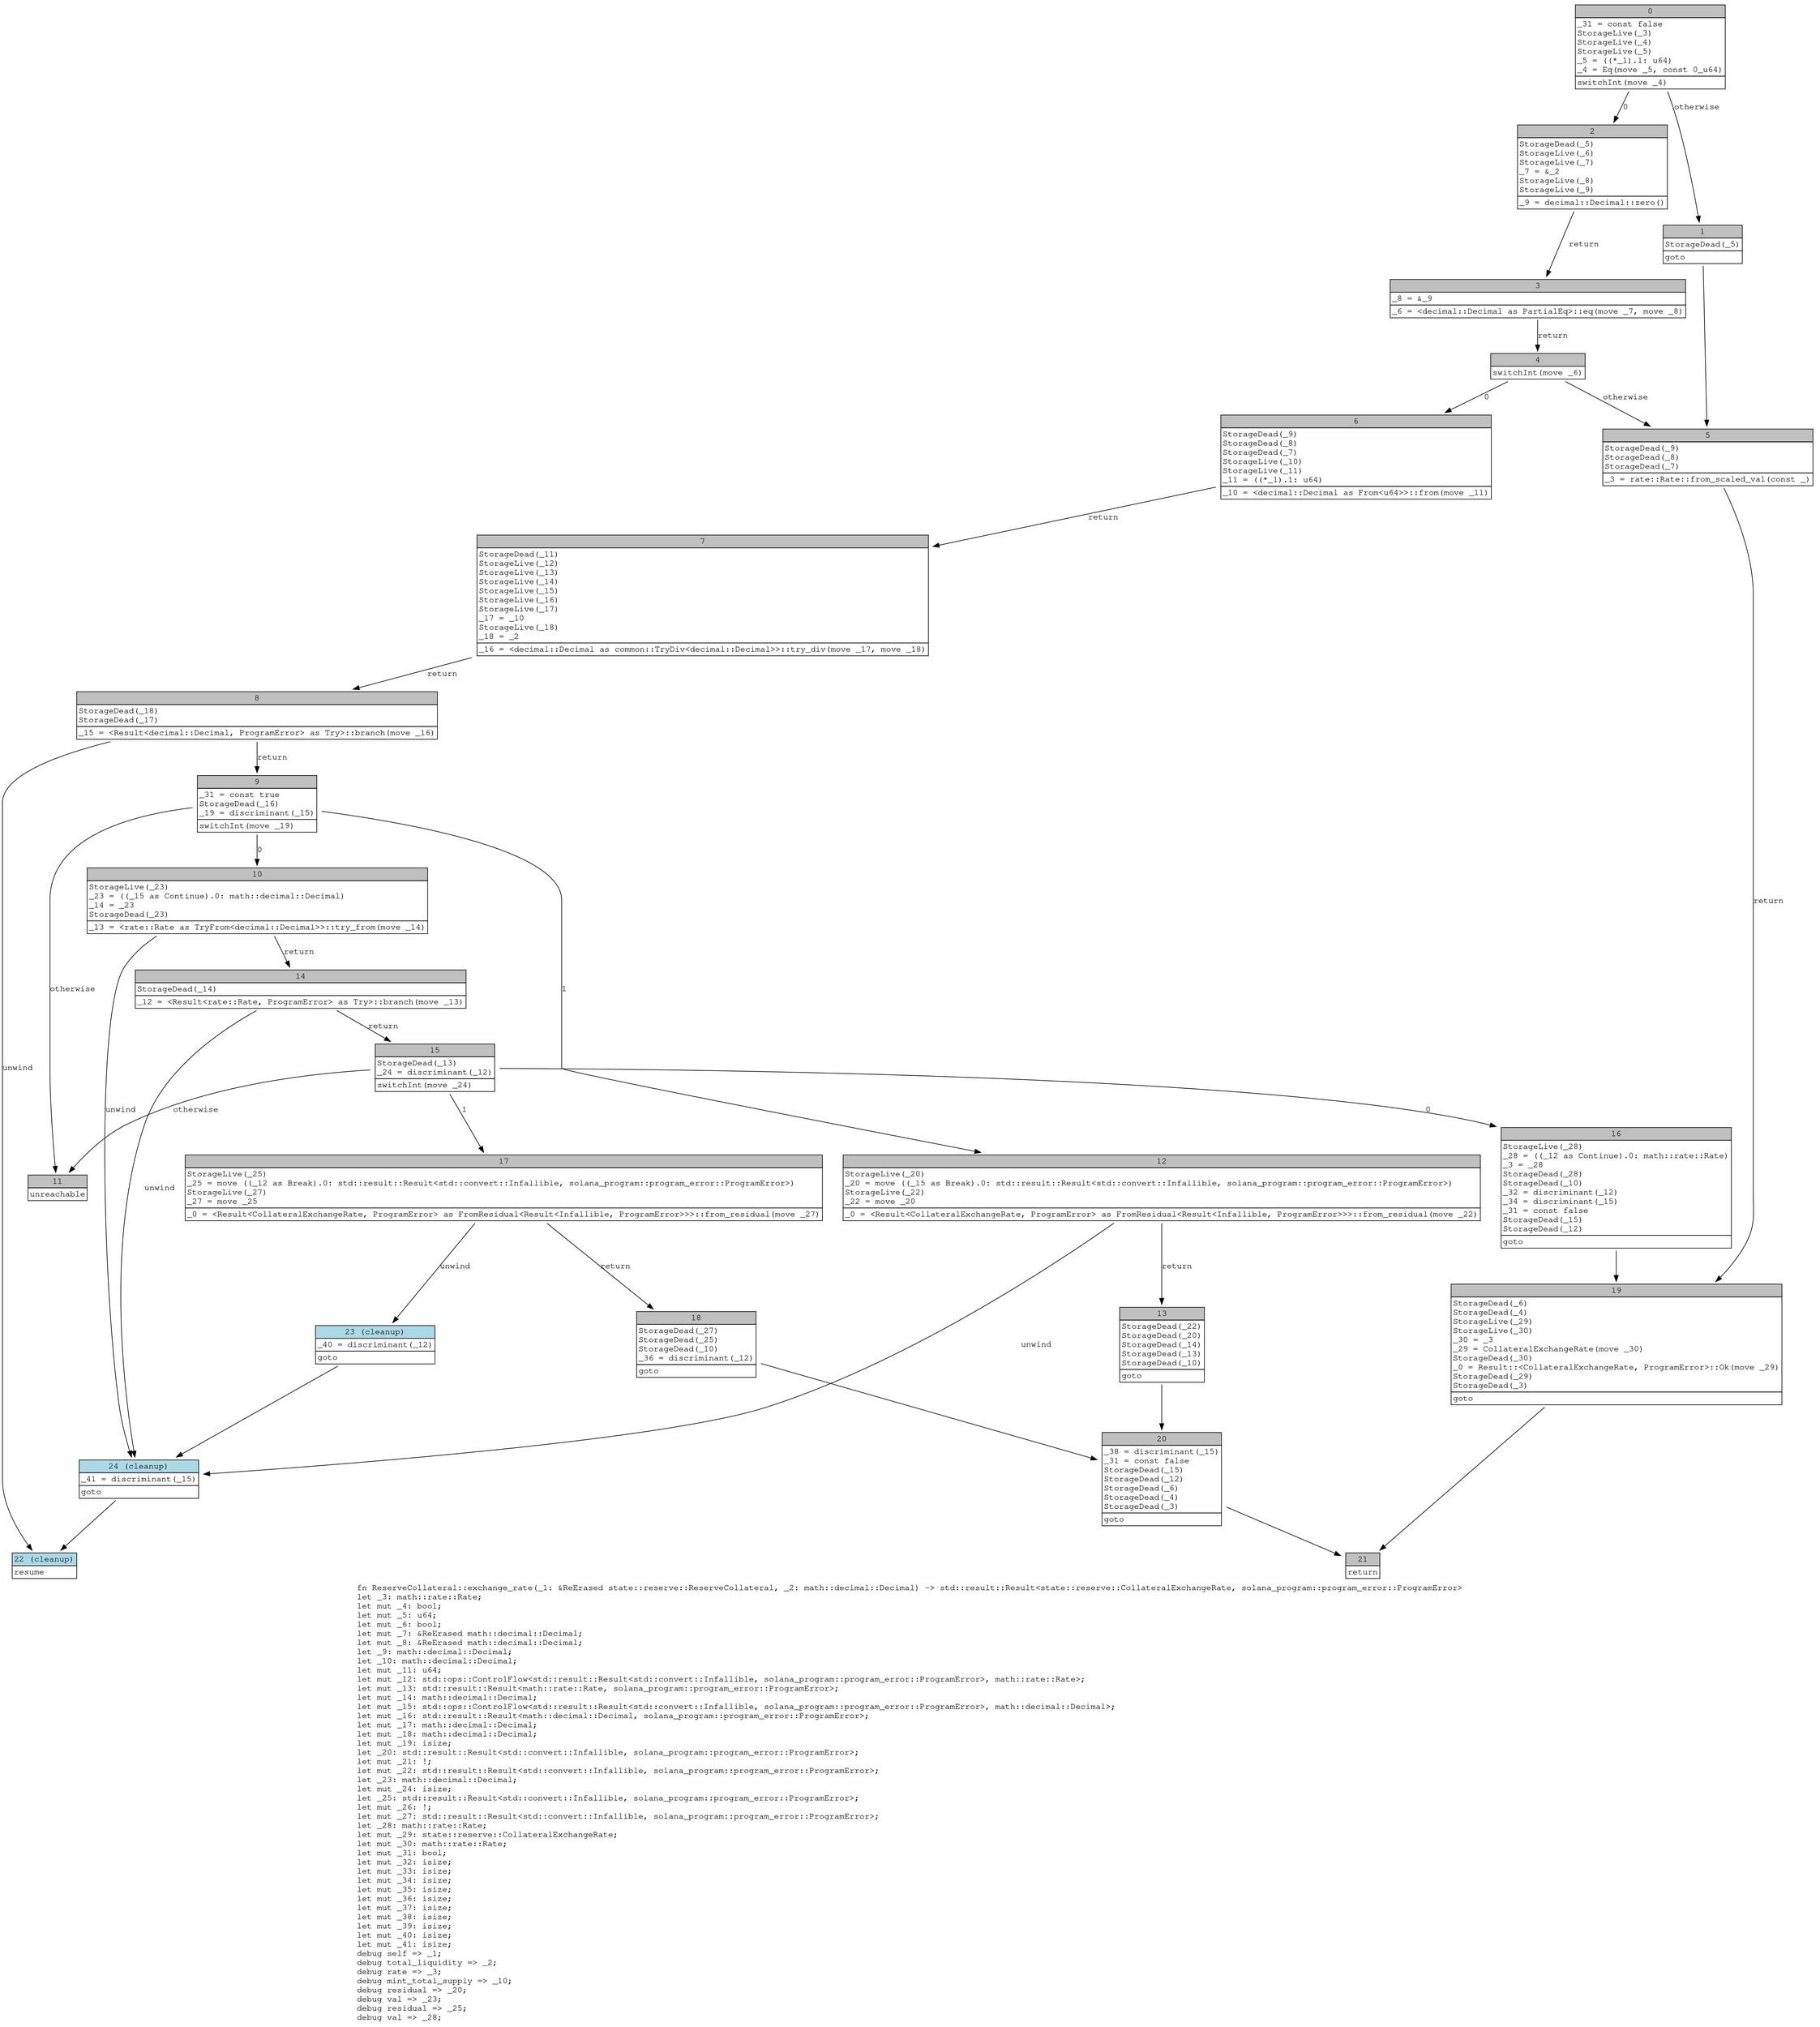 digraph Mir_0_506 {
    graph [fontname="Courier, monospace"];
    node [fontname="Courier, monospace"];
    edge [fontname="Courier, monospace"];
    label=<fn ReserveCollateral::exchange_rate(_1: &amp;ReErased state::reserve::ReserveCollateral, _2: math::decimal::Decimal) -&gt; std::result::Result&lt;state::reserve::CollateralExchangeRate, solana_program::program_error::ProgramError&gt;<br align="left"/>let _3: math::rate::Rate;<br align="left"/>let mut _4: bool;<br align="left"/>let mut _5: u64;<br align="left"/>let mut _6: bool;<br align="left"/>let mut _7: &amp;ReErased math::decimal::Decimal;<br align="left"/>let mut _8: &amp;ReErased math::decimal::Decimal;<br align="left"/>let _9: math::decimal::Decimal;<br align="left"/>let _10: math::decimal::Decimal;<br align="left"/>let mut _11: u64;<br align="left"/>let mut _12: std::ops::ControlFlow&lt;std::result::Result&lt;std::convert::Infallible, solana_program::program_error::ProgramError&gt;, math::rate::Rate&gt;;<br align="left"/>let mut _13: std::result::Result&lt;math::rate::Rate, solana_program::program_error::ProgramError&gt;;<br align="left"/>let mut _14: math::decimal::Decimal;<br align="left"/>let mut _15: std::ops::ControlFlow&lt;std::result::Result&lt;std::convert::Infallible, solana_program::program_error::ProgramError&gt;, math::decimal::Decimal&gt;;<br align="left"/>let mut _16: std::result::Result&lt;math::decimal::Decimal, solana_program::program_error::ProgramError&gt;;<br align="left"/>let mut _17: math::decimal::Decimal;<br align="left"/>let mut _18: math::decimal::Decimal;<br align="left"/>let mut _19: isize;<br align="left"/>let _20: std::result::Result&lt;std::convert::Infallible, solana_program::program_error::ProgramError&gt;;<br align="left"/>let mut _21: !;<br align="left"/>let mut _22: std::result::Result&lt;std::convert::Infallible, solana_program::program_error::ProgramError&gt;;<br align="left"/>let _23: math::decimal::Decimal;<br align="left"/>let mut _24: isize;<br align="left"/>let _25: std::result::Result&lt;std::convert::Infallible, solana_program::program_error::ProgramError&gt;;<br align="left"/>let mut _26: !;<br align="left"/>let mut _27: std::result::Result&lt;std::convert::Infallible, solana_program::program_error::ProgramError&gt;;<br align="left"/>let _28: math::rate::Rate;<br align="left"/>let mut _29: state::reserve::CollateralExchangeRate;<br align="left"/>let mut _30: math::rate::Rate;<br align="left"/>let mut _31: bool;<br align="left"/>let mut _32: isize;<br align="left"/>let mut _33: isize;<br align="left"/>let mut _34: isize;<br align="left"/>let mut _35: isize;<br align="left"/>let mut _36: isize;<br align="left"/>let mut _37: isize;<br align="left"/>let mut _38: isize;<br align="left"/>let mut _39: isize;<br align="left"/>let mut _40: isize;<br align="left"/>let mut _41: isize;<br align="left"/>debug self =&gt; _1;<br align="left"/>debug total_liquidity =&gt; _2;<br align="left"/>debug rate =&gt; _3;<br align="left"/>debug mint_total_supply =&gt; _10;<br align="left"/>debug residual =&gt; _20;<br align="left"/>debug val =&gt; _23;<br align="left"/>debug residual =&gt; _25;<br align="left"/>debug val =&gt; _28;<br align="left"/>>;
    bb0__0_506 [shape="none", label=<<table border="0" cellborder="1" cellspacing="0"><tr><td bgcolor="gray" align="center" colspan="1">0</td></tr><tr><td align="left" balign="left">_31 = const false<br/>StorageLive(_3)<br/>StorageLive(_4)<br/>StorageLive(_5)<br/>_5 = ((*_1).1: u64)<br/>_4 = Eq(move _5, const 0_u64)<br/></td></tr><tr><td align="left">switchInt(move _4)</td></tr></table>>];
    bb1__0_506 [shape="none", label=<<table border="0" cellborder="1" cellspacing="0"><tr><td bgcolor="gray" align="center" colspan="1">1</td></tr><tr><td align="left" balign="left">StorageDead(_5)<br/></td></tr><tr><td align="left">goto</td></tr></table>>];
    bb2__0_506 [shape="none", label=<<table border="0" cellborder="1" cellspacing="0"><tr><td bgcolor="gray" align="center" colspan="1">2</td></tr><tr><td align="left" balign="left">StorageDead(_5)<br/>StorageLive(_6)<br/>StorageLive(_7)<br/>_7 = &amp;_2<br/>StorageLive(_8)<br/>StorageLive(_9)<br/></td></tr><tr><td align="left">_9 = decimal::Decimal::zero()</td></tr></table>>];
    bb3__0_506 [shape="none", label=<<table border="0" cellborder="1" cellspacing="0"><tr><td bgcolor="gray" align="center" colspan="1">3</td></tr><tr><td align="left" balign="left">_8 = &amp;_9<br/></td></tr><tr><td align="left">_6 = &lt;decimal::Decimal as PartialEq&gt;::eq(move _7, move _8)</td></tr></table>>];
    bb4__0_506 [shape="none", label=<<table border="0" cellborder="1" cellspacing="0"><tr><td bgcolor="gray" align="center" colspan="1">4</td></tr><tr><td align="left">switchInt(move _6)</td></tr></table>>];
    bb5__0_506 [shape="none", label=<<table border="0" cellborder="1" cellspacing="0"><tr><td bgcolor="gray" align="center" colspan="1">5</td></tr><tr><td align="left" balign="left">StorageDead(_9)<br/>StorageDead(_8)<br/>StorageDead(_7)<br/></td></tr><tr><td align="left">_3 = rate::Rate::from_scaled_val(const _)</td></tr></table>>];
    bb6__0_506 [shape="none", label=<<table border="0" cellborder="1" cellspacing="0"><tr><td bgcolor="gray" align="center" colspan="1">6</td></tr><tr><td align="left" balign="left">StorageDead(_9)<br/>StorageDead(_8)<br/>StorageDead(_7)<br/>StorageLive(_10)<br/>StorageLive(_11)<br/>_11 = ((*_1).1: u64)<br/></td></tr><tr><td align="left">_10 = &lt;decimal::Decimal as From&lt;u64&gt;&gt;::from(move _11)</td></tr></table>>];
    bb7__0_506 [shape="none", label=<<table border="0" cellborder="1" cellspacing="0"><tr><td bgcolor="gray" align="center" colspan="1">7</td></tr><tr><td align="left" balign="left">StorageDead(_11)<br/>StorageLive(_12)<br/>StorageLive(_13)<br/>StorageLive(_14)<br/>StorageLive(_15)<br/>StorageLive(_16)<br/>StorageLive(_17)<br/>_17 = _10<br/>StorageLive(_18)<br/>_18 = _2<br/></td></tr><tr><td align="left">_16 = &lt;decimal::Decimal as common::TryDiv&lt;decimal::Decimal&gt;&gt;::try_div(move _17, move _18)</td></tr></table>>];
    bb8__0_506 [shape="none", label=<<table border="0" cellborder="1" cellspacing="0"><tr><td bgcolor="gray" align="center" colspan="1">8</td></tr><tr><td align="left" balign="left">StorageDead(_18)<br/>StorageDead(_17)<br/></td></tr><tr><td align="left">_15 = &lt;Result&lt;decimal::Decimal, ProgramError&gt; as Try&gt;::branch(move _16)</td></tr></table>>];
    bb9__0_506 [shape="none", label=<<table border="0" cellborder="1" cellspacing="0"><tr><td bgcolor="gray" align="center" colspan="1">9</td></tr><tr><td align="left" balign="left">_31 = const true<br/>StorageDead(_16)<br/>_19 = discriminant(_15)<br/></td></tr><tr><td align="left">switchInt(move _19)</td></tr></table>>];
    bb10__0_506 [shape="none", label=<<table border="0" cellborder="1" cellspacing="0"><tr><td bgcolor="gray" align="center" colspan="1">10</td></tr><tr><td align="left" balign="left">StorageLive(_23)<br/>_23 = ((_15 as Continue).0: math::decimal::Decimal)<br/>_14 = _23<br/>StorageDead(_23)<br/></td></tr><tr><td align="left">_13 = &lt;rate::Rate as TryFrom&lt;decimal::Decimal&gt;&gt;::try_from(move _14)</td></tr></table>>];
    bb11__0_506 [shape="none", label=<<table border="0" cellborder="1" cellspacing="0"><tr><td bgcolor="gray" align="center" colspan="1">11</td></tr><tr><td align="left">unreachable</td></tr></table>>];
    bb12__0_506 [shape="none", label=<<table border="0" cellborder="1" cellspacing="0"><tr><td bgcolor="gray" align="center" colspan="1">12</td></tr><tr><td align="left" balign="left">StorageLive(_20)<br/>_20 = move ((_15 as Break).0: std::result::Result&lt;std::convert::Infallible, solana_program::program_error::ProgramError&gt;)<br/>StorageLive(_22)<br/>_22 = move _20<br/></td></tr><tr><td align="left">_0 = &lt;Result&lt;CollateralExchangeRate, ProgramError&gt; as FromResidual&lt;Result&lt;Infallible, ProgramError&gt;&gt;&gt;::from_residual(move _22)</td></tr></table>>];
    bb13__0_506 [shape="none", label=<<table border="0" cellborder="1" cellspacing="0"><tr><td bgcolor="gray" align="center" colspan="1">13</td></tr><tr><td align="left" balign="left">StorageDead(_22)<br/>StorageDead(_20)<br/>StorageDead(_14)<br/>StorageDead(_13)<br/>StorageDead(_10)<br/></td></tr><tr><td align="left">goto</td></tr></table>>];
    bb14__0_506 [shape="none", label=<<table border="0" cellborder="1" cellspacing="0"><tr><td bgcolor="gray" align="center" colspan="1">14</td></tr><tr><td align="left" balign="left">StorageDead(_14)<br/></td></tr><tr><td align="left">_12 = &lt;Result&lt;rate::Rate, ProgramError&gt; as Try&gt;::branch(move _13)</td></tr></table>>];
    bb15__0_506 [shape="none", label=<<table border="0" cellborder="1" cellspacing="0"><tr><td bgcolor="gray" align="center" colspan="1">15</td></tr><tr><td align="left" balign="left">StorageDead(_13)<br/>_24 = discriminant(_12)<br/></td></tr><tr><td align="left">switchInt(move _24)</td></tr></table>>];
    bb16__0_506 [shape="none", label=<<table border="0" cellborder="1" cellspacing="0"><tr><td bgcolor="gray" align="center" colspan="1">16</td></tr><tr><td align="left" balign="left">StorageLive(_28)<br/>_28 = ((_12 as Continue).0: math::rate::Rate)<br/>_3 = _28<br/>StorageDead(_28)<br/>StorageDead(_10)<br/>_32 = discriminant(_12)<br/>_34 = discriminant(_15)<br/>_31 = const false<br/>StorageDead(_15)<br/>StorageDead(_12)<br/></td></tr><tr><td align="left">goto</td></tr></table>>];
    bb17__0_506 [shape="none", label=<<table border="0" cellborder="1" cellspacing="0"><tr><td bgcolor="gray" align="center" colspan="1">17</td></tr><tr><td align="left" balign="left">StorageLive(_25)<br/>_25 = move ((_12 as Break).0: std::result::Result&lt;std::convert::Infallible, solana_program::program_error::ProgramError&gt;)<br/>StorageLive(_27)<br/>_27 = move _25<br/></td></tr><tr><td align="left">_0 = &lt;Result&lt;CollateralExchangeRate, ProgramError&gt; as FromResidual&lt;Result&lt;Infallible, ProgramError&gt;&gt;&gt;::from_residual(move _27)</td></tr></table>>];
    bb18__0_506 [shape="none", label=<<table border="0" cellborder="1" cellspacing="0"><tr><td bgcolor="gray" align="center" colspan="1">18</td></tr><tr><td align="left" balign="left">StorageDead(_27)<br/>StorageDead(_25)<br/>StorageDead(_10)<br/>_36 = discriminant(_12)<br/></td></tr><tr><td align="left">goto</td></tr></table>>];
    bb19__0_506 [shape="none", label=<<table border="0" cellborder="1" cellspacing="0"><tr><td bgcolor="gray" align="center" colspan="1">19</td></tr><tr><td align="left" balign="left">StorageDead(_6)<br/>StorageDead(_4)<br/>StorageLive(_29)<br/>StorageLive(_30)<br/>_30 = _3<br/>_29 = CollateralExchangeRate(move _30)<br/>StorageDead(_30)<br/>_0 = Result::&lt;CollateralExchangeRate, ProgramError&gt;::Ok(move _29)<br/>StorageDead(_29)<br/>StorageDead(_3)<br/></td></tr><tr><td align="left">goto</td></tr></table>>];
    bb20__0_506 [shape="none", label=<<table border="0" cellborder="1" cellspacing="0"><tr><td bgcolor="gray" align="center" colspan="1">20</td></tr><tr><td align="left" balign="left">_38 = discriminant(_15)<br/>_31 = const false<br/>StorageDead(_15)<br/>StorageDead(_12)<br/>StorageDead(_6)<br/>StorageDead(_4)<br/>StorageDead(_3)<br/></td></tr><tr><td align="left">goto</td></tr></table>>];
    bb21__0_506 [shape="none", label=<<table border="0" cellborder="1" cellspacing="0"><tr><td bgcolor="gray" align="center" colspan="1">21</td></tr><tr><td align="left">return</td></tr></table>>];
    bb22__0_506 [shape="none", label=<<table border="0" cellborder="1" cellspacing="0"><tr><td bgcolor="lightblue" align="center" colspan="1">22 (cleanup)</td></tr><tr><td align="left">resume</td></tr></table>>];
    bb23__0_506 [shape="none", label=<<table border="0" cellborder="1" cellspacing="0"><tr><td bgcolor="lightblue" align="center" colspan="1">23 (cleanup)</td></tr><tr><td align="left" balign="left">_40 = discriminant(_12)<br/></td></tr><tr><td align="left">goto</td></tr></table>>];
    bb24__0_506 [shape="none", label=<<table border="0" cellborder="1" cellspacing="0"><tr><td bgcolor="lightblue" align="center" colspan="1">24 (cleanup)</td></tr><tr><td align="left" balign="left">_41 = discriminant(_15)<br/></td></tr><tr><td align="left">goto</td></tr></table>>];
    bb0__0_506 -> bb2__0_506 [label="0"];
    bb0__0_506 -> bb1__0_506 [label="otherwise"];
    bb1__0_506 -> bb5__0_506 [label=""];
    bb2__0_506 -> bb3__0_506 [label="return"];
    bb3__0_506 -> bb4__0_506 [label="return"];
    bb4__0_506 -> bb6__0_506 [label="0"];
    bb4__0_506 -> bb5__0_506 [label="otherwise"];
    bb5__0_506 -> bb19__0_506 [label="return"];
    bb6__0_506 -> bb7__0_506 [label="return"];
    bb7__0_506 -> bb8__0_506 [label="return"];
    bb8__0_506 -> bb9__0_506 [label="return"];
    bb8__0_506 -> bb22__0_506 [label="unwind"];
    bb9__0_506 -> bb10__0_506 [label="0"];
    bb9__0_506 -> bb12__0_506 [label="1"];
    bb9__0_506 -> bb11__0_506 [label="otherwise"];
    bb10__0_506 -> bb14__0_506 [label="return"];
    bb10__0_506 -> bb24__0_506 [label="unwind"];
    bb12__0_506 -> bb13__0_506 [label="return"];
    bb12__0_506 -> bb24__0_506 [label="unwind"];
    bb13__0_506 -> bb20__0_506 [label=""];
    bb14__0_506 -> bb15__0_506 [label="return"];
    bb14__0_506 -> bb24__0_506 [label="unwind"];
    bb15__0_506 -> bb16__0_506 [label="0"];
    bb15__0_506 -> bb17__0_506 [label="1"];
    bb15__0_506 -> bb11__0_506 [label="otherwise"];
    bb16__0_506 -> bb19__0_506 [label=""];
    bb17__0_506 -> bb18__0_506 [label="return"];
    bb17__0_506 -> bb23__0_506 [label="unwind"];
    bb18__0_506 -> bb20__0_506 [label=""];
    bb19__0_506 -> bb21__0_506 [label=""];
    bb20__0_506 -> bb21__0_506 [label=""];
    bb23__0_506 -> bb24__0_506 [label=""];
    bb24__0_506 -> bb22__0_506 [label=""];
}
